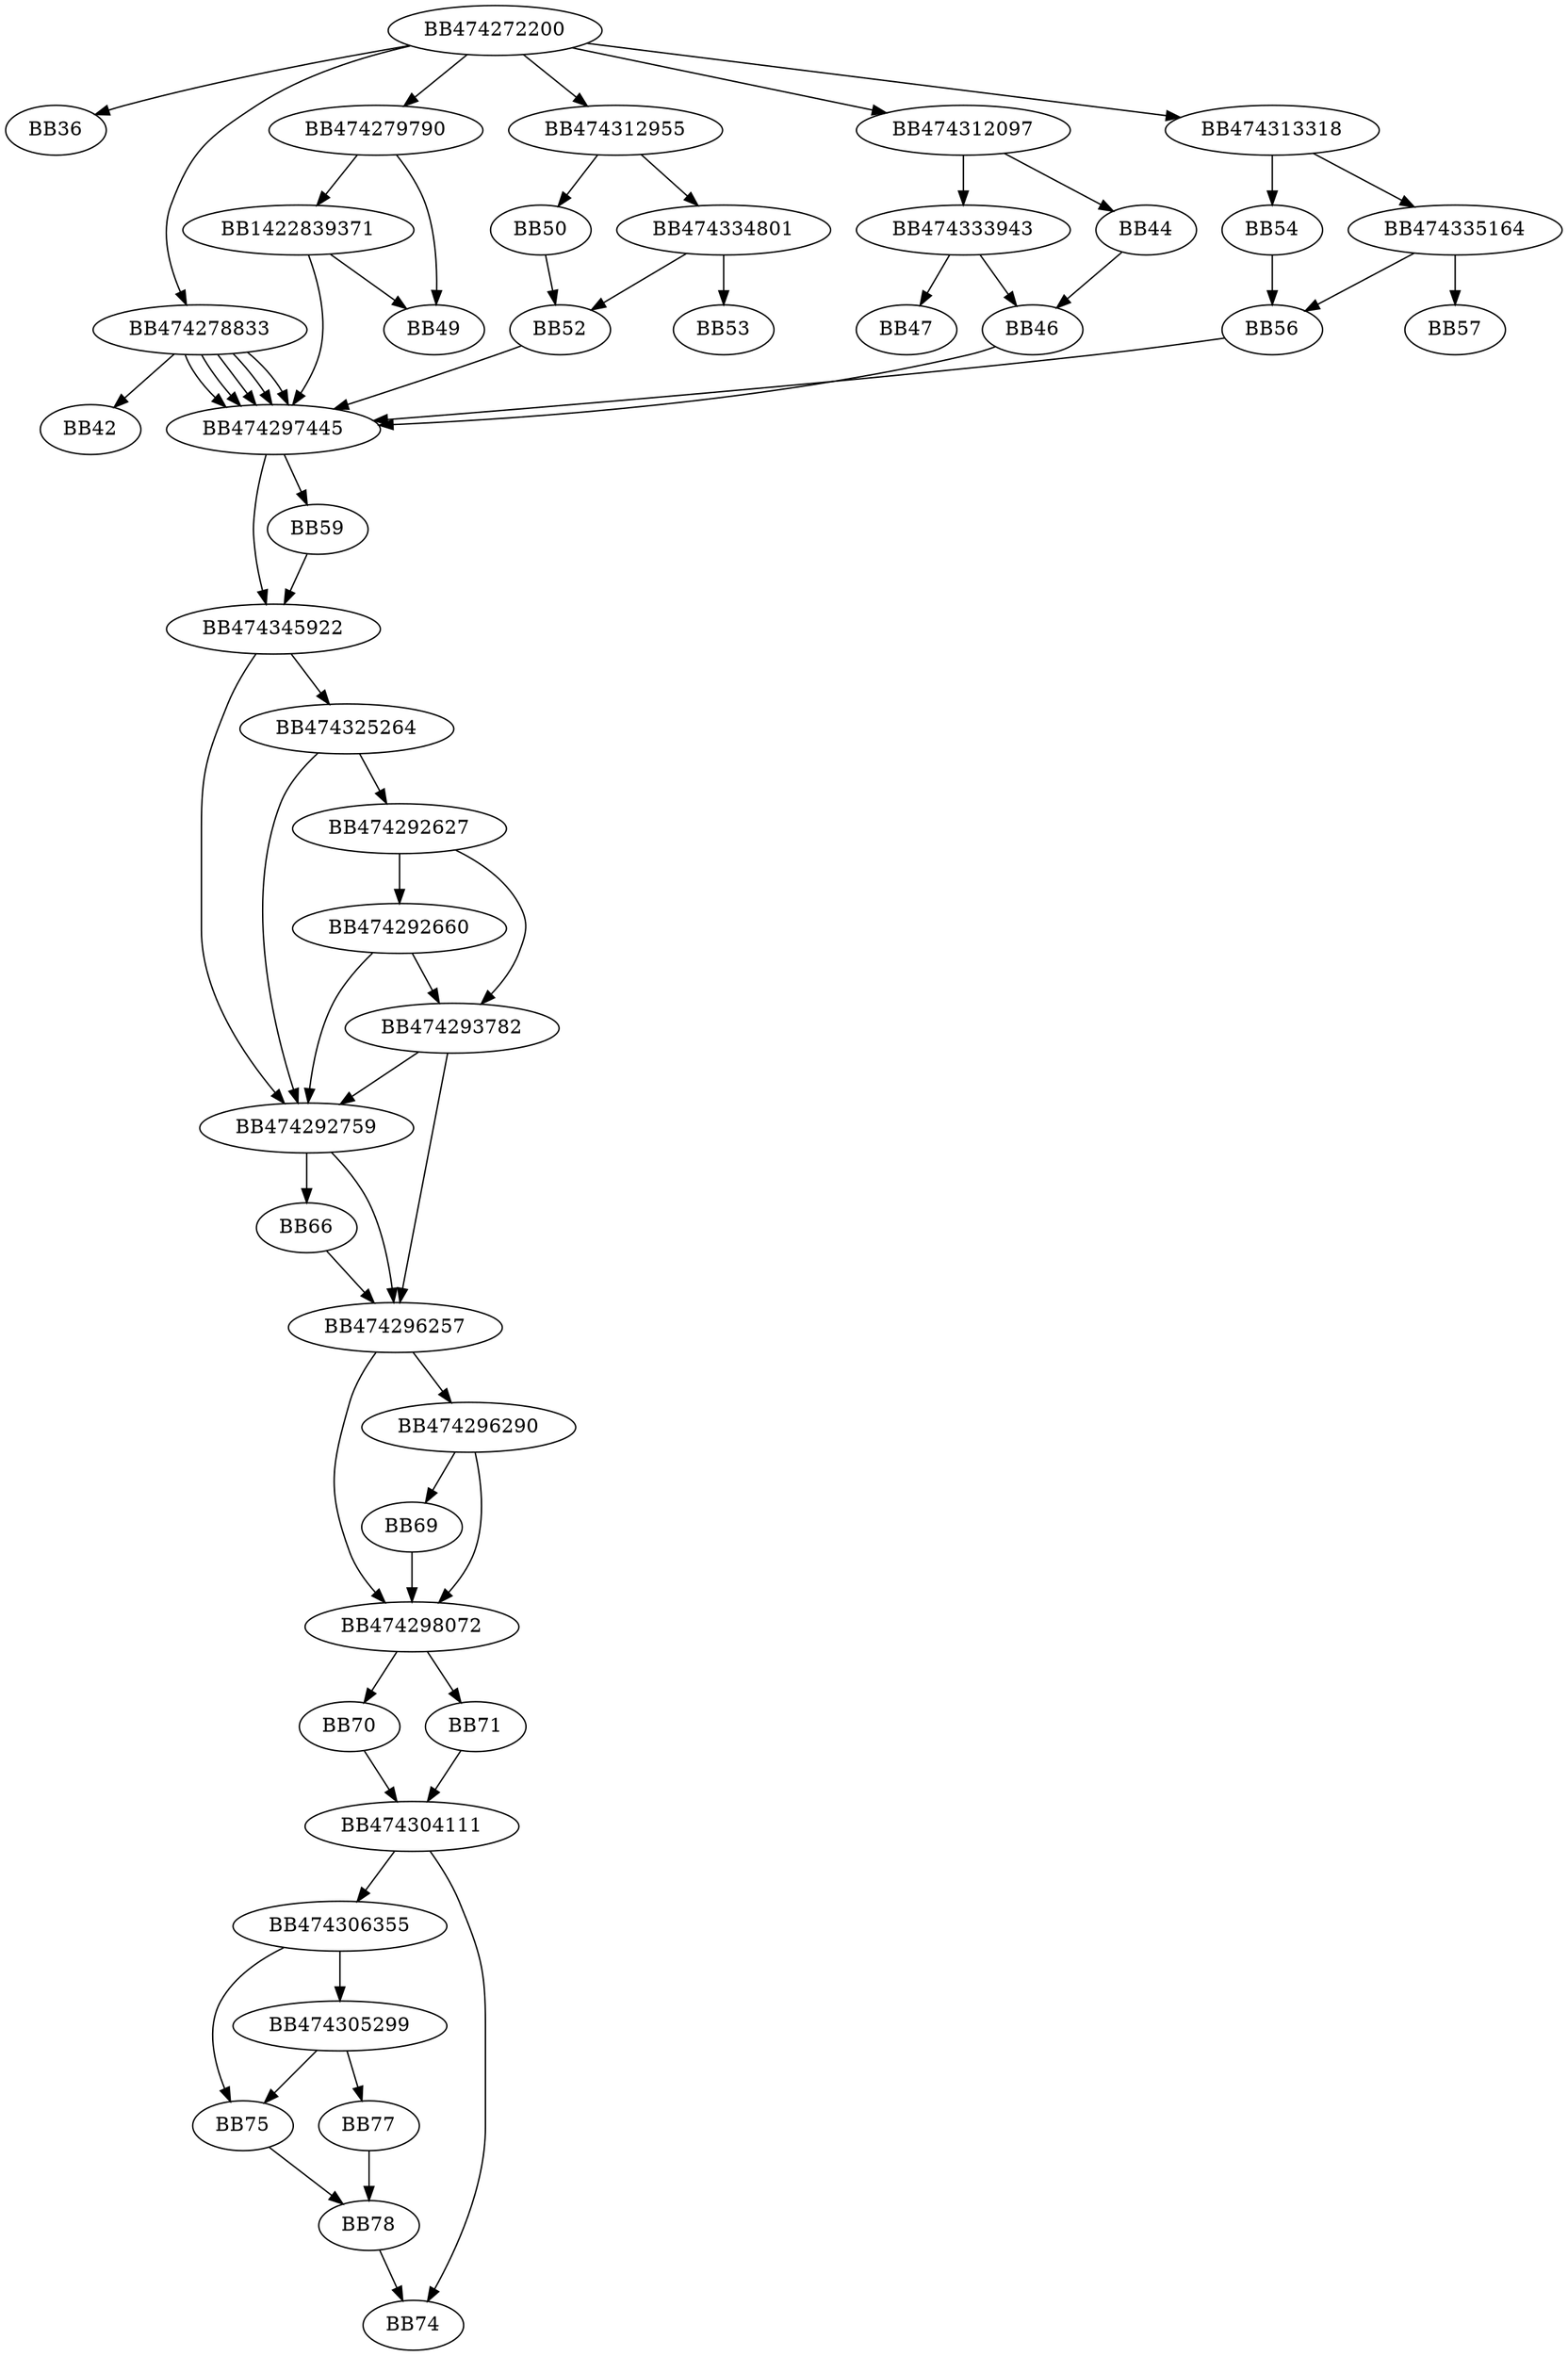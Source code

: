 digraph G{
	BB474272200->BB36;
	BB474272200->BB474278833;
	BB474272200->BB474312097;
	BB474272200->BB474279790;
	BB474272200->BB474312955;
	BB474272200->BB474313318;
	BB474278833->BB42;
	BB474278833->BB474297445;
	BB474278833->BB474297445;
	BB474278833->BB474297445;
	BB474278833->BB474297445;
	BB474278833->BB474297445;
	BB474312097->BB44;
	BB474312097->BB474333943;
	BB474333943->BB46;
	BB474333943->BB47;
	BB44->BB46;
	BB46->BB474297445;
	BB474279790->BB1422839371;
	BB474279790->BB49;
	BB474312955->BB50;
	BB474312955->BB474334801;
	BB474334801->BB52;
	BB474334801->BB53;
	BB50->BB52;
	BB52->BB474297445;
	BB474313318->BB54;
	BB474313318->BB474335164;
	BB474335164->BB56;
	BB474335164->BB57;
	BB54->BB56;
	BB56->BB474297445;
	BB1422839371->BB49;
	BB1422839371->BB474297445;
	BB474297445->BB474345922;
	BB474297445->BB59;
	BB59->BB474345922;
	BB474345922->BB474292759;
	BB474345922->BB474325264;
	BB474325264->BB474292627;
	BB474325264->BB474292759;
	BB474292627->BB474293782;
	BB474292627->BB474292660;
	BB474292660->BB474293782;
	BB474292660->BB474292759;
	BB474293782->BB474296257;
	BB474293782->BB474292759;
	BB474292759->BB474296257;
	BB474292759->BB66;
	BB66->BB474296257;
	BB474296257->BB474298072;
	BB474296257->BB474296290;
	BB474296290->BB474298072;
	BB474296290->BB69;
	BB69->BB474298072;
	BB474298072->BB70;
	BB474298072->BB71;
	BB70->BB474304111;
	BB71->BB474304111;
	BB474304111->BB474306355;
	BB474304111->BB74;
	BB474306355->BB75;
	BB474306355->BB474305299;
	BB474305299->BB75;
	BB474305299->BB77;
	BB75->BB78;
	BB77->BB78;
	BB78->BB74;
}
